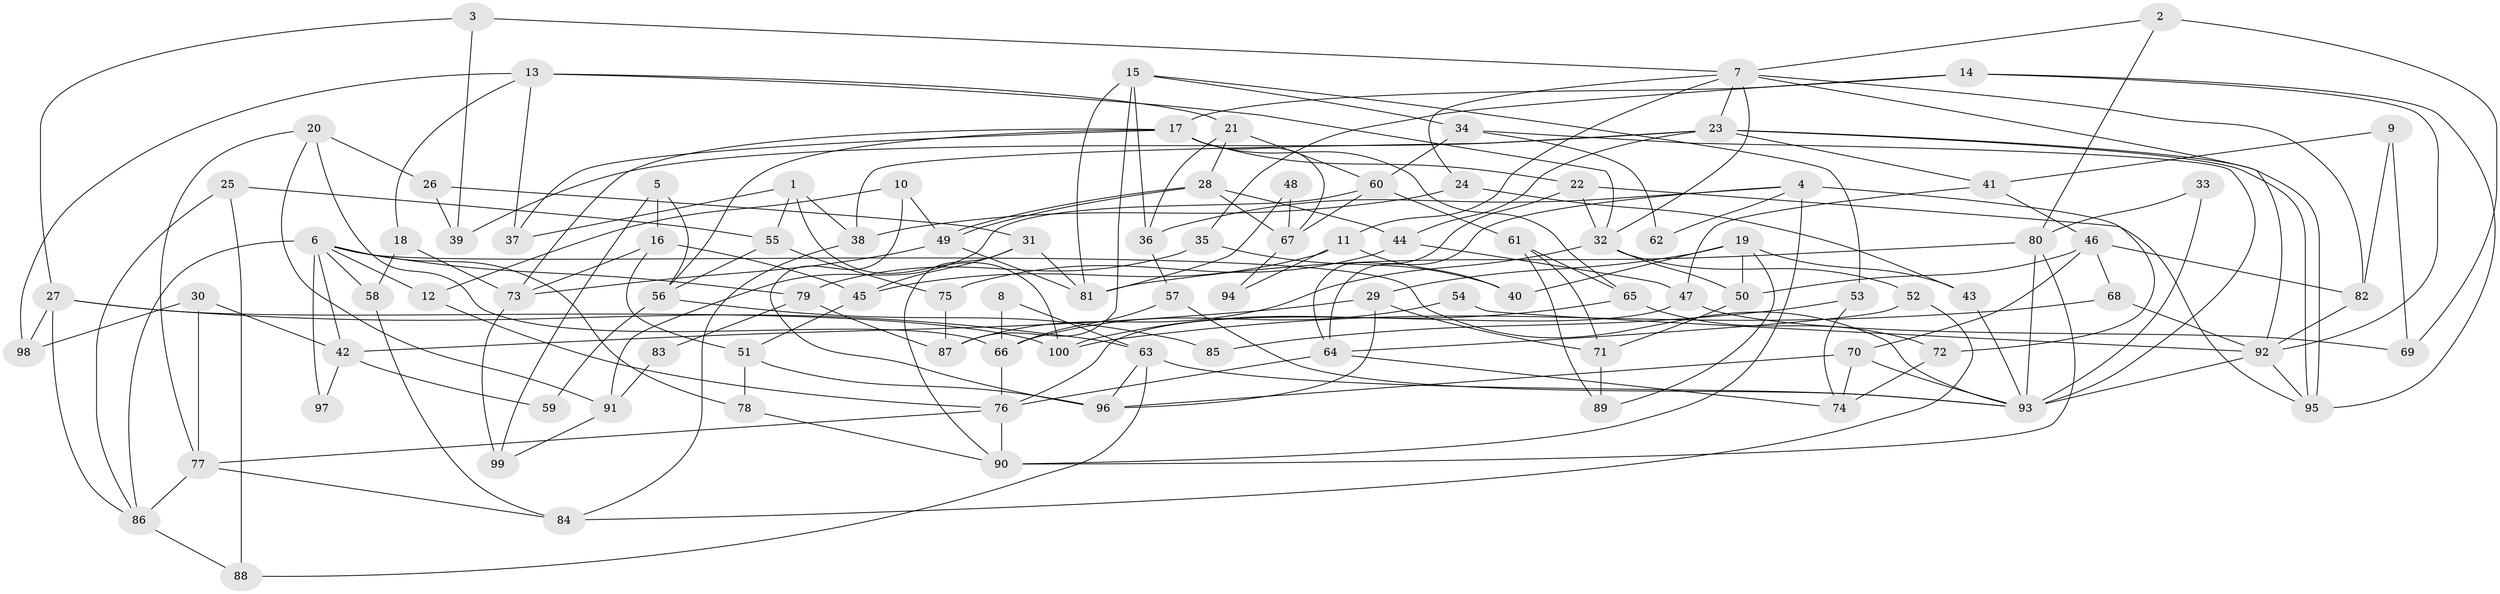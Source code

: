 // coarse degree distribution, {6: 0.11666666666666667, 3: 0.3333333333333333, 9: 0.03333333333333333, 14: 0.03333333333333333, 5: 0.13333333333333333, 8: 0.03333333333333333, 4: 0.15, 7: 0.06666666666666667, 12: 0.03333333333333333, 2: 0.06666666666666667}
// Generated by graph-tools (version 1.1) at 2025/18/03/04/25 18:18:45]
// undirected, 100 vertices, 200 edges
graph export_dot {
graph [start="1"]
  node [color=gray90,style=filled];
  1;
  2;
  3;
  4;
  5;
  6;
  7;
  8;
  9;
  10;
  11;
  12;
  13;
  14;
  15;
  16;
  17;
  18;
  19;
  20;
  21;
  22;
  23;
  24;
  25;
  26;
  27;
  28;
  29;
  30;
  31;
  32;
  33;
  34;
  35;
  36;
  37;
  38;
  39;
  40;
  41;
  42;
  43;
  44;
  45;
  46;
  47;
  48;
  49;
  50;
  51;
  52;
  53;
  54;
  55;
  56;
  57;
  58;
  59;
  60;
  61;
  62;
  63;
  64;
  65;
  66;
  67;
  68;
  69;
  70;
  71;
  72;
  73;
  74;
  75;
  76;
  77;
  78;
  79;
  80;
  81;
  82;
  83;
  84;
  85;
  86;
  87;
  88;
  89;
  90;
  91;
  92;
  93;
  94;
  95;
  96;
  97;
  98;
  99;
  100;
  1 -- 55;
  1 -- 37;
  1 -- 38;
  1 -- 100;
  2 -- 7;
  2 -- 69;
  2 -- 80;
  3 -- 7;
  3 -- 39;
  3 -- 27;
  4 -- 90;
  4 -- 36;
  4 -- 62;
  4 -- 64;
  4 -- 72;
  5 -- 99;
  5 -- 16;
  5 -- 56;
  6 -- 12;
  6 -- 93;
  6 -- 42;
  6 -- 58;
  6 -- 78;
  6 -- 79;
  6 -- 86;
  6 -- 97;
  7 -- 92;
  7 -- 32;
  7 -- 11;
  7 -- 23;
  7 -- 24;
  7 -- 82;
  8 -- 63;
  8 -- 66;
  9 -- 82;
  9 -- 41;
  9 -- 69;
  10 -- 96;
  10 -- 49;
  10 -- 12;
  11 -- 40;
  11 -- 45;
  11 -- 94;
  12 -- 76;
  13 -- 98;
  13 -- 32;
  13 -- 18;
  13 -- 21;
  13 -- 37;
  14 -- 92;
  14 -- 95;
  14 -- 17;
  14 -- 35;
  15 -- 34;
  15 -- 81;
  15 -- 36;
  15 -- 53;
  15 -- 87;
  16 -- 73;
  16 -- 51;
  16 -- 45;
  17 -- 65;
  17 -- 22;
  17 -- 37;
  17 -- 56;
  17 -- 67;
  17 -- 73;
  18 -- 58;
  18 -- 73;
  19 -- 43;
  19 -- 50;
  19 -- 29;
  19 -- 40;
  19 -- 89;
  20 -- 66;
  20 -- 77;
  20 -- 26;
  20 -- 91;
  21 -- 28;
  21 -- 36;
  21 -- 60;
  22 -- 95;
  22 -- 32;
  22 -- 64;
  23 -- 95;
  23 -- 95;
  23 -- 38;
  23 -- 39;
  23 -- 41;
  23 -- 44;
  24 -- 38;
  24 -- 43;
  25 -- 86;
  25 -- 88;
  25 -- 55;
  26 -- 31;
  26 -- 39;
  27 -- 63;
  27 -- 86;
  27 -- 98;
  27 -- 100;
  28 -- 49;
  28 -- 49;
  28 -- 44;
  28 -- 67;
  29 -- 96;
  29 -- 42;
  29 -- 71;
  30 -- 42;
  30 -- 77;
  30 -- 98;
  31 -- 45;
  31 -- 90;
  31 -- 81;
  32 -- 52;
  32 -- 50;
  32 -- 87;
  33 -- 80;
  33 -- 93;
  34 -- 60;
  34 -- 93;
  34 -- 62;
  35 -- 79;
  35 -- 40;
  36 -- 57;
  38 -- 84;
  41 -- 46;
  41 -- 47;
  42 -- 59;
  42 -- 97;
  43 -- 93;
  44 -- 75;
  44 -- 47;
  45 -- 51;
  46 -- 82;
  46 -- 50;
  46 -- 68;
  46 -- 70;
  47 -- 69;
  47 -- 76;
  48 -- 81;
  48 -- 67;
  49 -- 73;
  49 -- 81;
  50 -- 71;
  51 -- 78;
  51 -- 96;
  52 -- 84;
  52 -- 64;
  53 -- 74;
  53 -- 85;
  54 -- 92;
  54 -- 66;
  55 -- 56;
  55 -- 75;
  56 -- 59;
  56 -- 85;
  57 -- 93;
  57 -- 66;
  58 -- 84;
  60 -- 67;
  60 -- 61;
  60 -- 91;
  61 -- 71;
  61 -- 65;
  61 -- 89;
  63 -- 96;
  63 -- 93;
  63 -- 88;
  64 -- 74;
  64 -- 76;
  65 -- 100;
  65 -- 72;
  66 -- 76;
  67 -- 94;
  68 -- 100;
  68 -- 92;
  70 -- 74;
  70 -- 93;
  70 -- 96;
  71 -- 89;
  72 -- 74;
  73 -- 99;
  75 -- 87;
  76 -- 77;
  76 -- 90;
  77 -- 86;
  77 -- 84;
  78 -- 90;
  79 -- 87;
  79 -- 83;
  80 -- 81;
  80 -- 90;
  80 -- 93;
  82 -- 92;
  83 -- 91;
  86 -- 88;
  91 -- 99;
  92 -- 93;
  92 -- 95;
}
